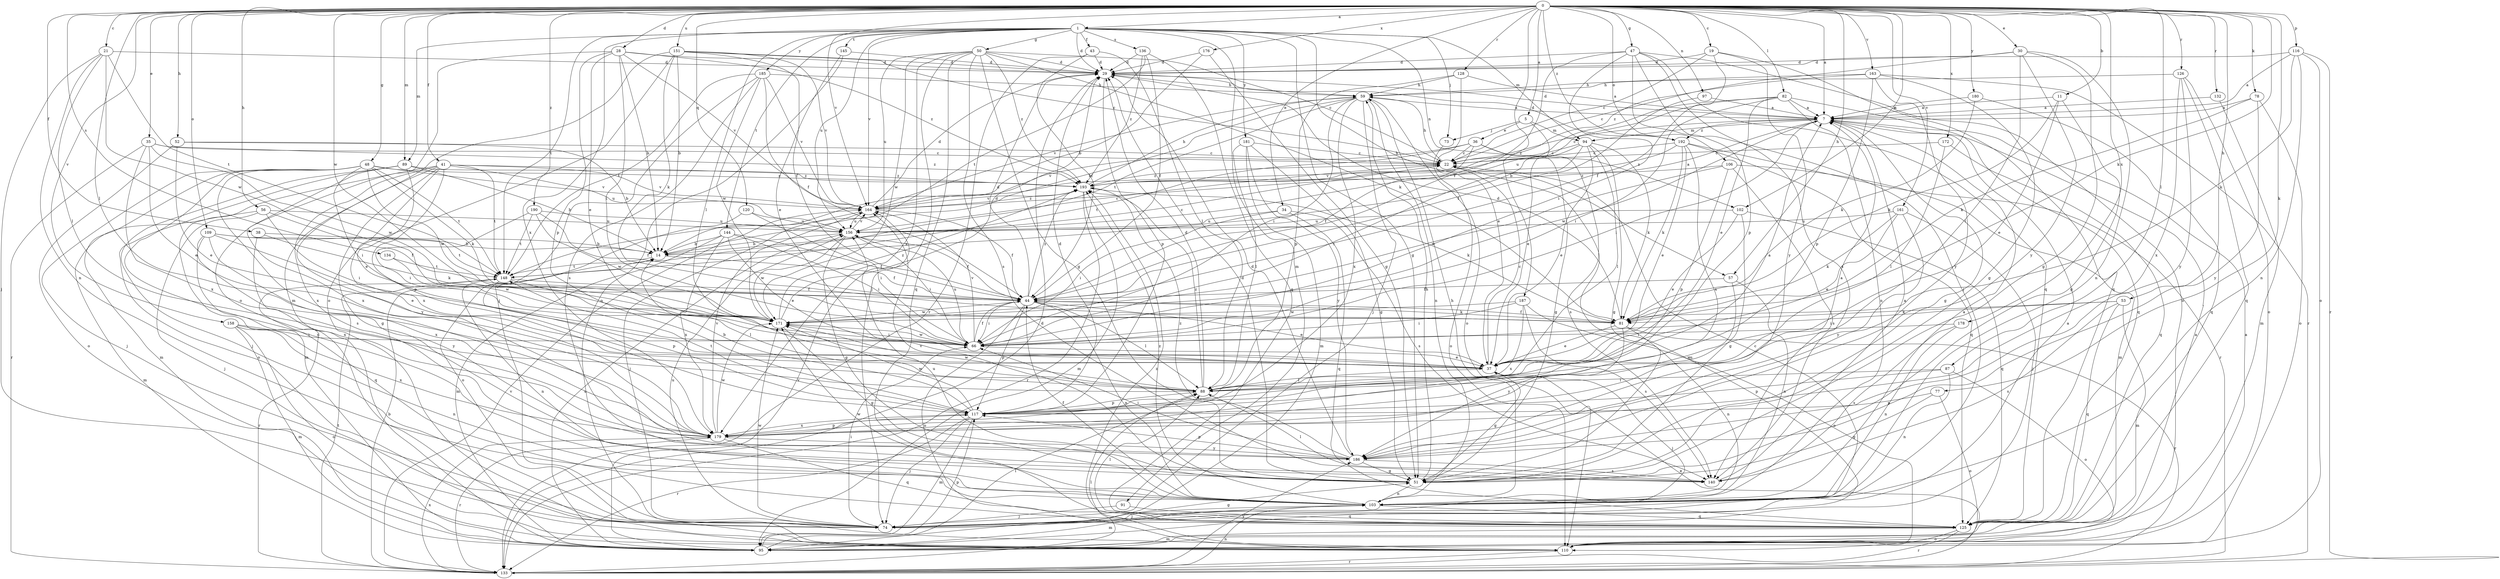 strict digraph  {
0;
1;
5;
7;
11;
14;
19;
21;
22;
28;
29;
30;
34;
35;
36;
37;
38;
41;
43;
44;
47;
48;
50;
51;
52;
53;
56;
57;
59;
66;
73;
74;
77;
78;
81;
82;
87;
88;
89;
91;
94;
95;
97;
102;
103;
106;
109;
110;
116;
117;
120;
125;
126;
128;
132;
133;
134;
136;
140;
144;
145;
148;
151;
156;
158;
161;
163;
164;
171;
172;
176;
178;
179;
180;
181;
185;
186;
187;
190;
192;
193;
0 -> 1  [label=a];
0 -> 5  [label=a];
0 -> 7  [label=a];
0 -> 11  [label=b];
0 -> 19  [label=c];
0 -> 21  [label=c];
0 -> 28  [label=d];
0 -> 30  [label=e];
0 -> 34  [label=e];
0 -> 35  [label=e];
0 -> 38  [label=f];
0 -> 41  [label=f];
0 -> 47  [label=g];
0 -> 48  [label=g];
0 -> 52  [label=h];
0 -> 53  [label=h];
0 -> 56  [label=h];
0 -> 57  [label=h];
0 -> 77  [label=k];
0 -> 78  [label=k];
0 -> 81  [label=k];
0 -> 82  [label=l];
0 -> 87  [label=l];
0 -> 88  [label=l];
0 -> 89  [label=m];
0 -> 97  [label=n];
0 -> 102  [label=n];
0 -> 106  [label=o];
0 -> 109  [label=o];
0 -> 116  [label=p];
0 -> 120  [label=q];
0 -> 126  [label=r];
0 -> 128  [label=r];
0 -> 132  [label=r];
0 -> 134  [label=s];
0 -> 151  [label=u];
0 -> 158  [label=v];
0 -> 161  [label=v];
0 -> 163  [label=v];
0 -> 164  [label=v];
0 -> 171  [label=w];
0 -> 172  [label=x];
0 -> 176  [label=x];
0 -> 178  [label=x];
0 -> 180  [label=y];
0 -> 187  [label=z];
0 -> 190  [label=z];
0 -> 192  [label=z];
1 -> 29  [label=d];
1 -> 43  [label=f];
1 -> 50  [label=g];
1 -> 51  [label=g];
1 -> 57  [label=h];
1 -> 73  [label=j];
1 -> 88  [label=l];
1 -> 89  [label=m];
1 -> 91  [label=m];
1 -> 94  [label=m];
1 -> 102  [label=n];
1 -> 136  [label=s];
1 -> 144  [label=t];
1 -> 145  [label=t];
1 -> 148  [label=t];
1 -> 156  [label=u];
1 -> 164  [label=v];
1 -> 179  [label=x];
1 -> 181  [label=y];
1 -> 185  [label=y];
5 -> 36  [label=e];
5 -> 37  [label=e];
5 -> 73  [label=j];
5 -> 94  [label=m];
7 -> 22  [label=c];
7 -> 29  [label=d];
7 -> 51  [label=g];
7 -> 66  [label=i];
7 -> 94  [label=m];
7 -> 171  [label=w];
7 -> 192  [label=z];
11 -> 7  [label=a];
11 -> 37  [label=e];
11 -> 51  [label=g];
11 -> 81  [label=k];
14 -> 22  [label=c];
14 -> 44  [label=f];
14 -> 148  [label=t];
19 -> 22  [label=c];
19 -> 29  [label=d];
19 -> 44  [label=f];
19 -> 125  [label=q];
19 -> 186  [label=y];
21 -> 29  [label=d];
21 -> 74  [label=j];
21 -> 88  [label=l];
21 -> 103  [label=n];
21 -> 148  [label=t];
21 -> 171  [label=w];
22 -> 59  [label=h];
22 -> 95  [label=m];
22 -> 193  [label=z];
28 -> 14  [label=b];
28 -> 29  [label=d];
28 -> 37  [label=e];
28 -> 66  [label=i];
28 -> 110  [label=o];
28 -> 117  [label=p];
28 -> 164  [label=v];
28 -> 193  [label=z];
29 -> 59  [label=h];
29 -> 117  [label=p];
30 -> 29  [label=d];
30 -> 51  [label=g];
30 -> 88  [label=l];
30 -> 103  [label=n];
30 -> 186  [label=y];
30 -> 193  [label=z];
34 -> 66  [label=i];
34 -> 125  [label=q];
34 -> 140  [label=s];
34 -> 156  [label=u];
35 -> 22  [label=c];
35 -> 37  [label=e];
35 -> 133  [label=r];
35 -> 171  [label=w];
35 -> 179  [label=x];
35 -> 193  [label=z];
36 -> 22  [label=c];
36 -> 44  [label=f];
36 -> 51  [label=g];
36 -> 140  [label=s];
36 -> 148  [label=t];
36 -> 164  [label=v];
37 -> 22  [label=c];
37 -> 51  [label=g];
37 -> 74  [label=j];
37 -> 88  [label=l];
38 -> 14  [label=b];
38 -> 81  [label=k];
38 -> 179  [label=x];
41 -> 51  [label=g];
41 -> 95  [label=m];
41 -> 117  [label=p];
41 -> 140  [label=s];
41 -> 148  [label=t];
41 -> 156  [label=u];
41 -> 164  [label=v];
41 -> 179  [label=x];
41 -> 186  [label=y];
41 -> 193  [label=z];
43 -> 29  [label=d];
43 -> 44  [label=f];
43 -> 88  [label=l];
43 -> 133  [label=r];
44 -> 29  [label=d];
44 -> 37  [label=e];
44 -> 66  [label=i];
44 -> 81  [label=k];
44 -> 88  [label=l];
44 -> 103  [label=n];
44 -> 110  [label=o];
44 -> 117  [label=p];
44 -> 171  [label=w];
44 -> 193  [label=z];
47 -> 29  [label=d];
47 -> 44  [label=f];
47 -> 66  [label=i];
47 -> 74  [label=j];
47 -> 110  [label=o];
47 -> 117  [label=p];
47 -> 125  [label=q];
47 -> 140  [label=s];
48 -> 66  [label=i];
48 -> 74  [label=j];
48 -> 81  [label=k];
48 -> 95  [label=m];
48 -> 103  [label=n];
48 -> 148  [label=t];
48 -> 164  [label=v];
48 -> 171  [label=w];
48 -> 179  [label=x];
48 -> 193  [label=z];
50 -> 22  [label=c];
50 -> 29  [label=d];
50 -> 51  [label=g];
50 -> 74  [label=j];
50 -> 81  [label=k];
50 -> 125  [label=q];
50 -> 140  [label=s];
50 -> 156  [label=u];
50 -> 171  [label=w];
50 -> 179  [label=x];
50 -> 193  [label=z];
51 -> 29  [label=d];
51 -> 59  [label=h];
51 -> 103  [label=n];
51 -> 164  [label=v];
52 -> 14  [label=b];
52 -> 22  [label=c];
52 -> 37  [label=e];
52 -> 110  [label=o];
53 -> 66  [label=i];
53 -> 81  [label=k];
53 -> 95  [label=m];
53 -> 125  [label=q];
53 -> 140  [label=s];
56 -> 44  [label=f];
56 -> 66  [label=i];
56 -> 74  [label=j];
56 -> 95  [label=m];
56 -> 156  [label=u];
57 -> 44  [label=f];
57 -> 103  [label=n];
57 -> 179  [label=x];
59 -> 7  [label=a];
59 -> 14  [label=b];
59 -> 66  [label=i];
59 -> 74  [label=j];
59 -> 103  [label=n];
59 -> 110  [label=o];
59 -> 148  [label=t];
59 -> 164  [label=v];
59 -> 179  [label=x];
66 -> 37  [label=e];
66 -> 44  [label=f];
66 -> 156  [label=u];
66 -> 164  [label=v];
66 -> 171  [label=w];
73 -> 110  [label=o];
74 -> 7  [label=a];
74 -> 22  [label=c];
74 -> 51  [label=g];
74 -> 66  [label=i];
74 -> 156  [label=u];
74 -> 171  [label=w];
77 -> 51  [label=g];
77 -> 110  [label=o];
77 -> 117  [label=p];
78 -> 7  [label=a];
78 -> 81  [label=k];
78 -> 110  [label=o];
78 -> 186  [label=y];
81 -> 29  [label=d];
81 -> 37  [label=e];
81 -> 44  [label=f];
81 -> 103  [label=n];
81 -> 133  [label=r];
81 -> 186  [label=y];
82 -> 7  [label=a];
82 -> 14  [label=b];
82 -> 37  [label=e];
82 -> 66  [label=i];
82 -> 103  [label=n];
82 -> 125  [label=q];
82 -> 156  [label=u];
87 -> 88  [label=l];
87 -> 103  [label=n];
87 -> 110  [label=o];
87 -> 117  [label=p];
88 -> 7  [label=a];
88 -> 29  [label=d];
88 -> 117  [label=p];
88 -> 171  [label=w];
88 -> 193  [label=z];
89 -> 14  [label=b];
89 -> 37  [label=e];
89 -> 74  [label=j];
89 -> 110  [label=o];
89 -> 179  [label=x];
89 -> 193  [label=z];
91 -> 74  [label=j];
91 -> 125  [label=q];
94 -> 22  [label=c];
94 -> 37  [label=e];
94 -> 51  [label=g];
94 -> 66  [label=i];
94 -> 81  [label=k];
94 -> 88  [label=l];
94 -> 164  [label=v];
95 -> 7  [label=a];
95 -> 88  [label=l];
95 -> 117  [label=p];
95 -> 156  [label=u];
95 -> 164  [label=v];
97 -> 7  [label=a];
97 -> 44  [label=f];
102 -> 37  [label=e];
102 -> 51  [label=g];
102 -> 125  [label=q];
102 -> 156  [label=u];
103 -> 7  [label=a];
103 -> 44  [label=f];
103 -> 59  [label=h];
103 -> 74  [label=j];
103 -> 95  [label=m];
103 -> 125  [label=q];
103 -> 156  [label=u];
103 -> 171  [label=w];
103 -> 193  [label=z];
106 -> 95  [label=m];
106 -> 117  [label=p];
106 -> 140  [label=s];
106 -> 171  [label=w];
106 -> 193  [label=z];
109 -> 14  [label=b];
109 -> 37  [label=e];
109 -> 125  [label=q];
109 -> 148  [label=t];
109 -> 179  [label=x];
109 -> 186  [label=y];
110 -> 7  [label=a];
110 -> 133  [label=r];
110 -> 193  [label=z];
116 -> 7  [label=a];
116 -> 29  [label=d];
116 -> 81  [label=k];
116 -> 103  [label=n];
116 -> 110  [label=o];
116 -> 133  [label=r];
117 -> 14  [label=b];
117 -> 29  [label=d];
117 -> 74  [label=j];
117 -> 95  [label=m];
117 -> 133  [label=r];
117 -> 148  [label=t];
117 -> 171  [label=w];
117 -> 179  [label=x];
120 -> 66  [label=i];
120 -> 110  [label=o];
120 -> 156  [label=u];
125 -> 88  [label=l];
125 -> 95  [label=m];
125 -> 110  [label=o];
125 -> 133  [label=r];
126 -> 59  [label=h];
126 -> 110  [label=o];
126 -> 125  [label=q];
126 -> 179  [label=x];
126 -> 186  [label=y];
128 -> 7  [label=a];
128 -> 37  [label=e];
128 -> 59  [label=h];
128 -> 117  [label=p];
132 -> 7  [label=a];
132 -> 95  [label=m];
133 -> 14  [label=b];
133 -> 29  [label=d];
133 -> 37  [label=e];
133 -> 88  [label=l];
133 -> 103  [label=n];
133 -> 148  [label=t];
133 -> 164  [label=v];
133 -> 179  [label=x];
133 -> 186  [label=y];
134 -> 148  [label=t];
134 -> 171  [label=w];
136 -> 29  [label=d];
136 -> 44  [label=f];
136 -> 125  [label=q];
136 -> 148  [label=t];
136 -> 193  [label=z];
140 -> 7  [label=a];
140 -> 88  [label=l];
144 -> 14  [label=b];
144 -> 37  [label=e];
144 -> 44  [label=f];
144 -> 66  [label=i];
144 -> 95  [label=m];
144 -> 179  [label=x];
145 -> 29  [label=d];
145 -> 37  [label=e];
145 -> 110  [label=o];
148 -> 44  [label=f];
148 -> 88  [label=l];
148 -> 103  [label=n];
148 -> 117  [label=p];
148 -> 133  [label=r];
151 -> 14  [label=b];
151 -> 22  [label=c];
151 -> 29  [label=d];
151 -> 44  [label=f];
151 -> 81  [label=k];
151 -> 95  [label=m];
151 -> 110  [label=o];
151 -> 164  [label=v];
156 -> 14  [label=b];
156 -> 22  [label=c];
156 -> 44  [label=f];
156 -> 51  [label=g];
156 -> 66  [label=i];
156 -> 164  [label=v];
156 -> 171  [label=w];
158 -> 66  [label=i];
158 -> 95  [label=m];
158 -> 103  [label=n];
158 -> 110  [label=o];
158 -> 179  [label=x];
161 -> 37  [label=e];
161 -> 74  [label=j];
161 -> 81  [label=k];
161 -> 156  [label=u];
161 -> 186  [label=y];
163 -> 22  [label=c];
163 -> 51  [label=g];
163 -> 59  [label=h];
163 -> 117  [label=p];
163 -> 133  [label=r];
163 -> 186  [label=y];
164 -> 7  [label=a];
164 -> 29  [label=d];
164 -> 44  [label=f];
164 -> 74  [label=j];
164 -> 156  [label=u];
164 -> 193  [label=z];
171 -> 29  [label=d];
171 -> 51  [label=g];
171 -> 66  [label=i];
171 -> 193  [label=z];
172 -> 22  [label=c];
172 -> 88  [label=l];
172 -> 125  [label=q];
176 -> 14  [label=b];
176 -> 29  [label=d];
176 -> 51  [label=g];
178 -> 66  [label=i];
178 -> 103  [label=n];
178 -> 140  [label=s];
179 -> 7  [label=a];
179 -> 117  [label=p];
179 -> 125  [label=q];
179 -> 133  [label=r];
179 -> 164  [label=v];
179 -> 171  [label=w];
179 -> 186  [label=y];
180 -> 7  [label=a];
180 -> 81  [label=k];
180 -> 125  [label=q];
181 -> 22  [label=c];
181 -> 51  [label=g];
181 -> 88  [label=l];
181 -> 95  [label=m];
181 -> 186  [label=y];
185 -> 44  [label=f];
185 -> 59  [label=h];
185 -> 74  [label=j];
185 -> 140  [label=s];
185 -> 148  [label=t];
185 -> 164  [label=v];
185 -> 171  [label=w];
186 -> 29  [label=d];
186 -> 51  [label=g];
186 -> 66  [label=i];
186 -> 117  [label=p];
186 -> 140  [label=s];
186 -> 193  [label=z];
187 -> 66  [label=i];
187 -> 110  [label=o];
187 -> 140  [label=s];
187 -> 171  [label=w];
187 -> 179  [label=x];
190 -> 44  [label=f];
190 -> 66  [label=i];
190 -> 148  [label=t];
190 -> 156  [label=u];
190 -> 171  [label=w];
192 -> 22  [label=c];
192 -> 29  [label=d];
192 -> 37  [label=e];
192 -> 81  [label=k];
192 -> 125  [label=q];
192 -> 133  [label=r];
192 -> 179  [label=x];
192 -> 193  [label=z];
193 -> 59  [label=h];
193 -> 81  [label=k];
193 -> 95  [label=m];
193 -> 133  [label=r];
193 -> 164  [label=v];
}
